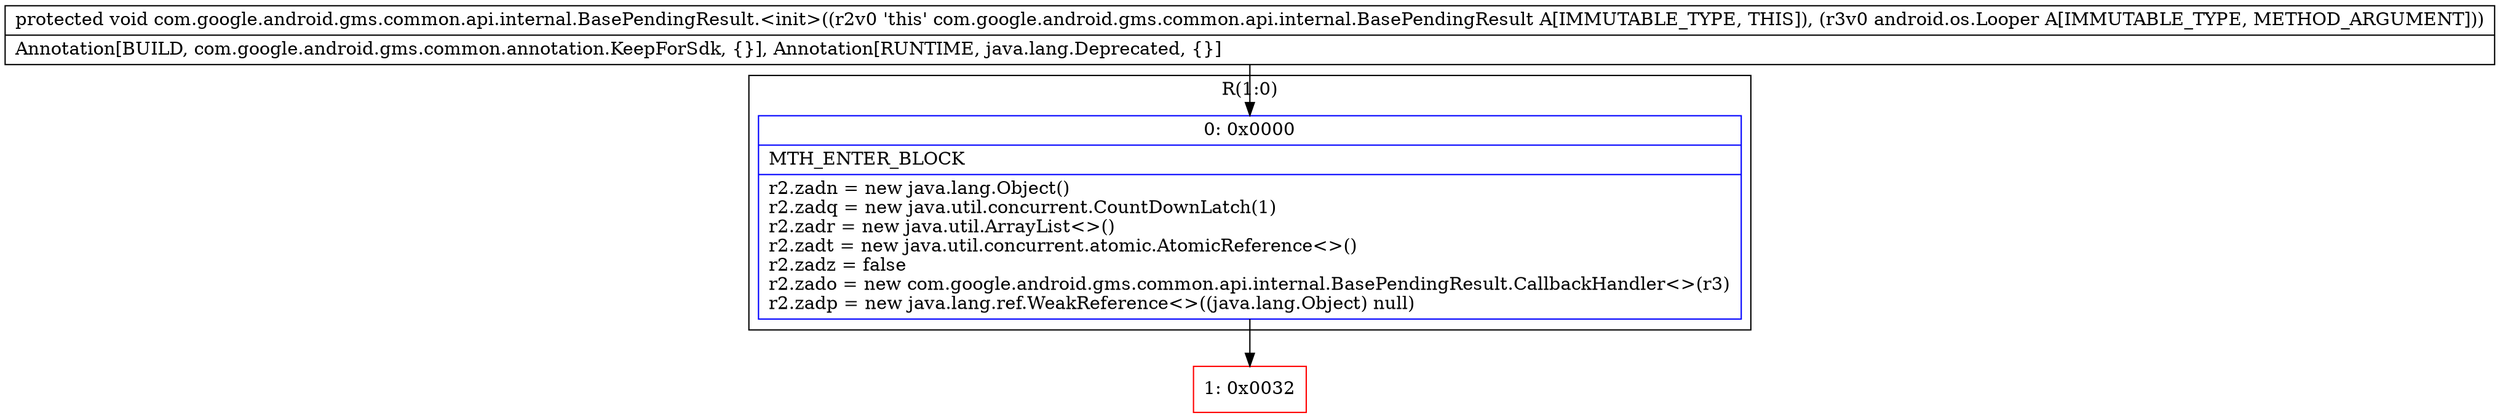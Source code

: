 digraph "CFG forcom.google.android.gms.common.api.internal.BasePendingResult.\<init\>(Landroid\/os\/Looper;)V" {
subgraph cluster_Region_935371171 {
label = "R(1:0)";
node [shape=record,color=blue];
Node_0 [shape=record,label="{0\:\ 0x0000|MTH_ENTER_BLOCK\l|r2.zadn = new java.lang.Object()\lr2.zadq = new java.util.concurrent.CountDownLatch(1)\lr2.zadr = new java.util.ArrayList\<\>()\lr2.zadt = new java.util.concurrent.atomic.AtomicReference\<\>()\lr2.zadz = false\lr2.zado = new com.google.android.gms.common.api.internal.BasePendingResult.CallbackHandler\<\>(r3)\lr2.zadp = new java.lang.ref.WeakReference\<\>((java.lang.Object) null)\l}"];
}
Node_1 [shape=record,color=red,label="{1\:\ 0x0032}"];
MethodNode[shape=record,label="{protected void com.google.android.gms.common.api.internal.BasePendingResult.\<init\>((r2v0 'this' com.google.android.gms.common.api.internal.BasePendingResult A[IMMUTABLE_TYPE, THIS]), (r3v0 android.os.Looper A[IMMUTABLE_TYPE, METHOD_ARGUMENT]))  | Annotation[BUILD, com.google.android.gms.common.annotation.KeepForSdk, \{\}], Annotation[RUNTIME, java.lang.Deprecated, \{\}]\l}"];
MethodNode -> Node_0;
Node_0 -> Node_1;
}

